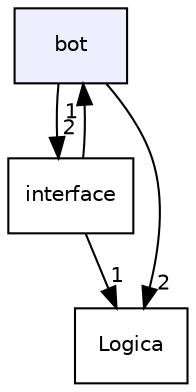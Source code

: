 digraph "bot" {
  compound=true
  node [ fontsize="10", fontname="Helvetica"];
  edge [ labelfontsize="10", labelfontname="Helvetica"];
  dir_30f56cd85179c0aaeec6f92fdf9f3471 [shape=box, label="bot", style="filled", fillcolor="#eeeeff", pencolor="black", URL="dir_30f56cd85179c0aaeec6f92fdf9f3471.html"];
  dir_b31d54d5631803016a26f28213a41162 [shape=box label="interface" URL="dir_b31d54d5631803016a26f28213a41162.html"];
  dir_cdaaa67d38676051154f8f8978881cf2 [shape=box label="Logica" URL="dir_cdaaa67d38676051154f8f8978881cf2.html"];
  dir_30f56cd85179c0aaeec6f92fdf9f3471->dir_b31d54d5631803016a26f28213a41162 [headlabel="2", labeldistance=1.5 headhref="dir_000000_000002.html"];
  dir_30f56cd85179c0aaeec6f92fdf9f3471->dir_cdaaa67d38676051154f8f8978881cf2 [headlabel="2", labeldistance=1.5 headhref="dir_000000_000004.html"];
  dir_b31d54d5631803016a26f28213a41162->dir_30f56cd85179c0aaeec6f92fdf9f3471 [headlabel="1", labeldistance=1.5 headhref="dir_000002_000000.html"];
  dir_b31d54d5631803016a26f28213a41162->dir_cdaaa67d38676051154f8f8978881cf2 [headlabel="1", labeldistance=1.5 headhref="dir_000002_000004.html"];
}
